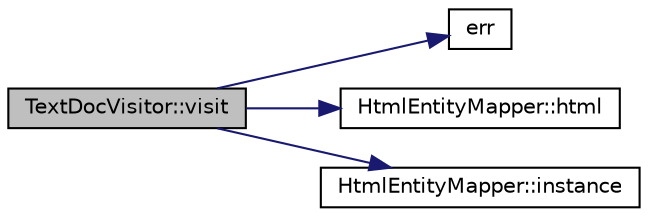 digraph "TextDocVisitor::visit"
{
 // LATEX_PDF_SIZE
  edge [fontname="Helvetica",fontsize="10",labelfontname="Helvetica",labelfontsize="10"];
  node [fontname="Helvetica",fontsize="10",shape=record];
  rankdir="LR";
  Node1 [label="TextDocVisitor::visit",height=0.2,width=0.4,color="black", fillcolor="grey75", style="filled", fontcolor="black",tooltip=" "];
  Node1 -> Node2 [color="midnightblue",fontsize="10",style="solid",fontname="Helvetica"];
  Node2 [label="err",height=0.2,width=0.4,color="black", fillcolor="white", style="filled",URL="$message_8cpp.html#aede5746344fdce99647541101eaa7f06",tooltip=" "];
  Node1 -> Node3 [color="midnightblue",fontsize="10",style="solid",fontname="Helvetica"];
  Node3 [label="HtmlEntityMapper::html",height=0.2,width=0.4,color="black", fillcolor="white", style="filled",URL="$classHtmlEntityMapper.html#a6a779e8427a7ad17c5ff767d7e8c34b6",tooltip="Access routine to the html code of the HTML entity."];
  Node1 -> Node4 [color="midnightblue",fontsize="10",style="solid",fontname="Helvetica"];
  Node4 [label="HtmlEntityMapper::instance",height=0.2,width=0.4,color="black", fillcolor="white", style="filled",URL="$classHtmlEntityMapper.html#ae6ddba77b763691a6e3a1c9021e8d944",tooltip=" "];
}
